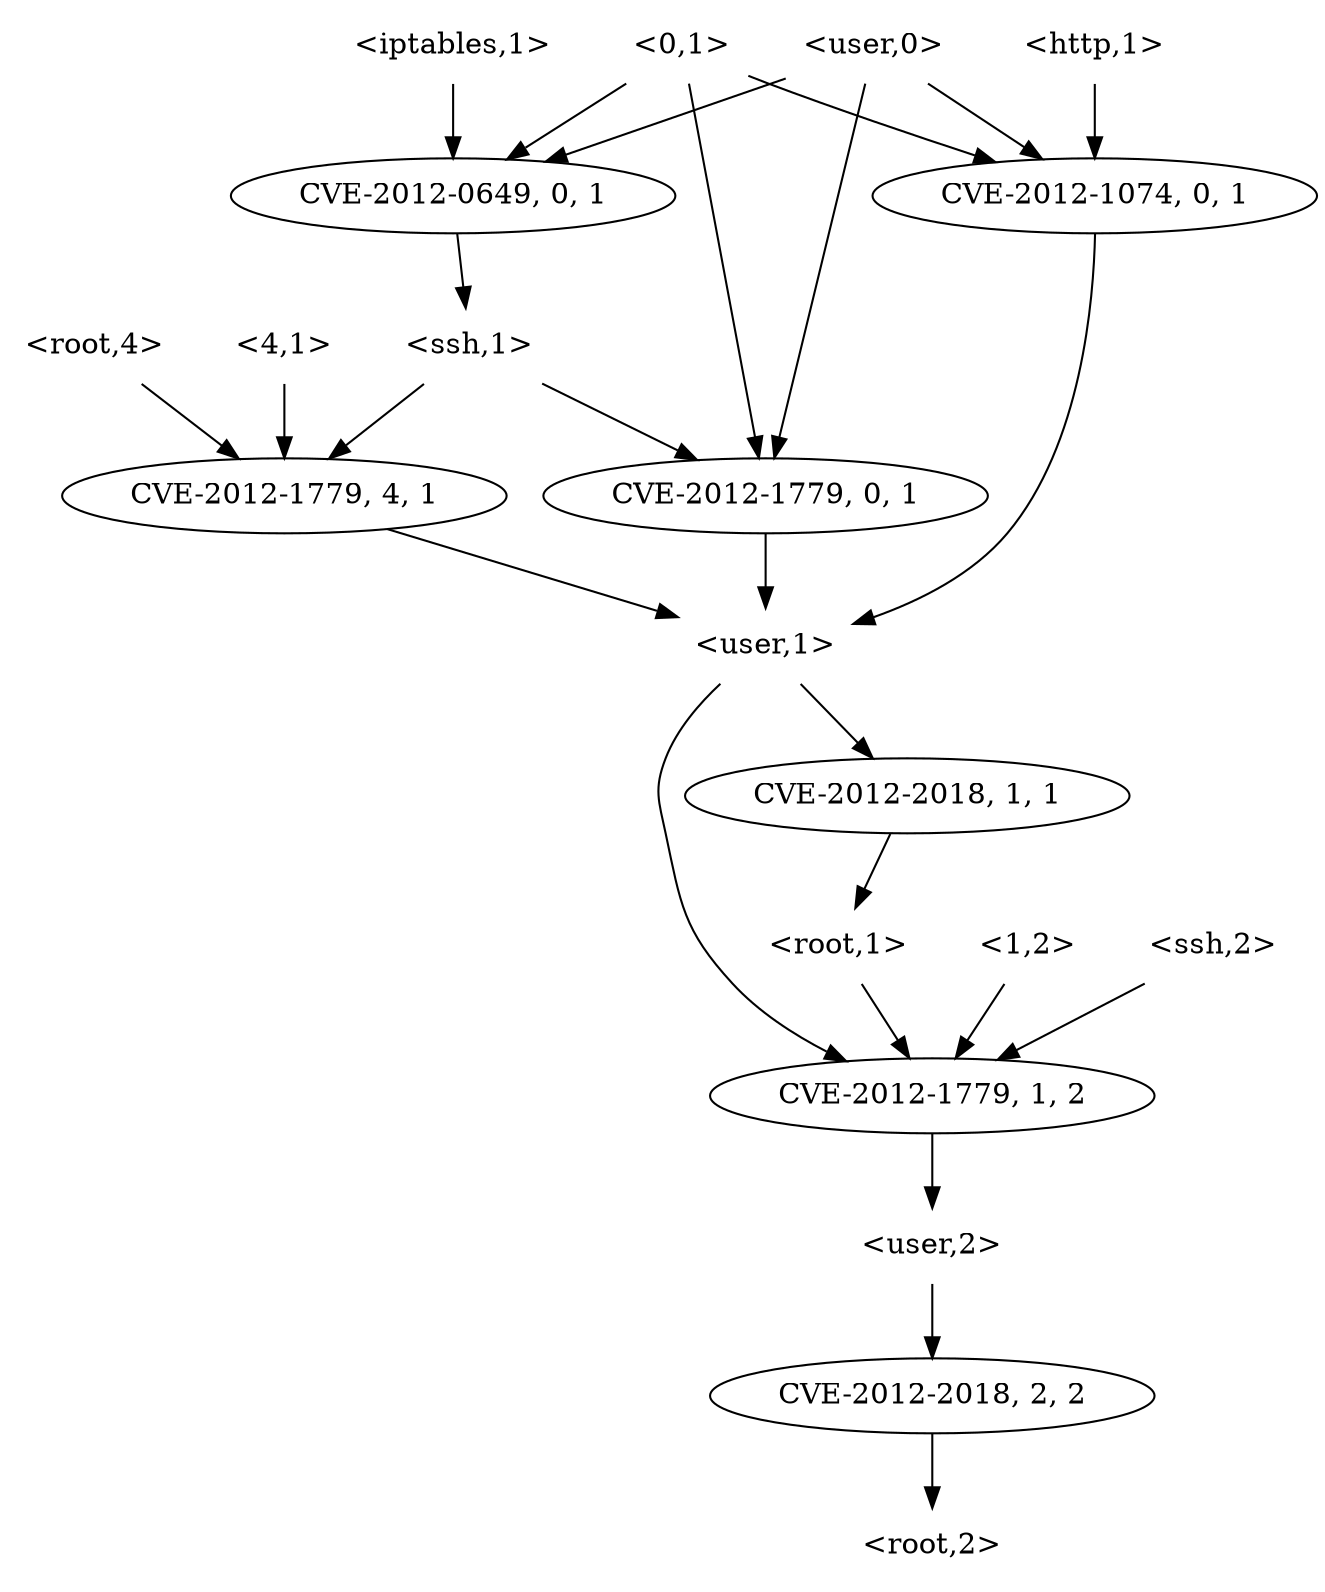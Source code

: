 strict digraph {
	graph [bb="0,0,535,756"];
	node [label="\N"];
	"<v_ssh,4,1>"	 [height=0.5,
		label=<CVE-2012-1779, 4, 1>,
		pos="110,522",
		width=2.4499];
	"<user,1>"	 [height=0.5,
		pos="305,450",
		shape=plaintext,
		width=0.91667];
	"<v_ssh,4,1>" -> "<user,1>"	 [pos="e,271.95,462.86 151.83,505.98 184.39,494.3 229.39,478.14 262.19,466.37"];
	"<v_ssh,1,2>"	 [height=0.5,
		label=<CVE-2012-1779, 1, 2>,
		pos="341,234",
		width=2.4499];
	"<user,1>" -> "<v_ssh,1,2>"	 [pos="e,305.48,250.71 292.4,431.74 285.8,421.79 278.22,408.75 274,396 258.86,350.31 243.87,330.74 266,288 272.85,274.77 284.69,264.14 \
296.97,255.97"];
	"<v_root,1,1>"	 [height=0.5,
		label=<CVE-2012-2018, 1, 1>,
		pos="371,378",
		width=2.4499];
	"<user,1>" -> "<v_root,1,1>"	 [pos="e,354.87,396.1 321.31,431.7 329.31,423.22 339.07,412.86 347.82,403.58"];
	"<root,4>"	 [height=0.5,
		pos="32,594",
		shape=plaintext,
		width=0.89583];
	"<root,4>" -> "<v_ssh,4,1>"	 [pos="e,91.478,539.62 51.281,575.7 61.155,566.84 73.318,555.92 84.008,546.33"];
	"<user,2>"	 [height=0.5,
		pos="341,162",
		shape=plaintext,
		width=0.91667];
	"<v_ssh,1,2>" -> "<user,2>"	 [pos="e,341,180.1 341,215.7 341,207.98 341,198.71 341,190.11"];
	"<v_root,2,2>"	 [height=0.5,
		label=<CVE-2012-2018, 2, 2>,
		pos="341,90",
		width=2.4499];
	"<user,2>" -> "<v_root,2,2>"	 [pos="e,341,108.1 341,143.7 341,135.98 341,126.71 341,118.11"];
	"<4,1>"	 [height=0.5,
		pos="110,594",
		shape=plaintext,
		width=0.75];
	"<4,1>" -> "<v_ssh,4,1>"	 [pos="e,110,540.1 110,575.7 110,567.98 110,558.71 110,550.11"];
	"<user,0>"	 [height=0.5,
		pos="353,738",
		shape=plaintext,
		width=0.91667];
	"<v_http,0,1>"	 [height=0.5,
		label=<CVE-2012-1074, 0, 1>,
		pos="447,666",
		width=2.4499];
	"<user,0>" -> "<v_http,0,1>"	 [pos="e,424.68,683.62 376.24,719.7 388.37,710.66 403.36,699.5 416.42,689.77"];
	"<v_iptables,0,1>"	 [height=0.5,
		label=<CVE-2012-0649, 0, 1>,
		pos="177,666",
		width=2.4499];
	"<user,0>" -> "<v_iptables,0,1>"	 [pos="e,215.73,682.23 319.99,723.61 316.96,722.39 313.92,721.17 311,720 282.58,708.63 250.71,696.02 225.19,685.95"];
	"<v_ssh,0,1>"	 [height=0.5,
		label=<CVE-2012-1779, 0, 1>,
		pos="305,522",
		width=2.4499];
	"<user,0>" -> "<v_ssh,0,1>"	 [pos="e,308.87,540.23 349.15,719.85 340.83,682.75 321.11,594.81 311.08,550.1"];
	"<v_http,0,1>" -> "<user,1>"	 [pos="e,338.25,461.55 446.46,647.77 444.61,616.01 436.58,547.51 402,504 388.11,486.52 366.81,473.98 347.7,465.51"];
	"<ssh,1>"	 [height=0.5,
		pos="186,594",
		shape=plaintext,
		width=0.84028];
	"<v_iptables,0,1>" -> "<ssh,1>"	 [pos="e,183.8,612.1 179.22,647.7 180.22,639.98 181.41,630.71 182.51,622.11"];
	"<v_ssh,0,1>" -> "<user,1>"	 [pos="e,305,468.1 305,503.7 305,495.98 305,486.71 305,478.11"];
	"<root,1>"	 [height=0.5,
		pos="380,306",
		shape=plaintext,
		width=0.89583];
	"<v_root,1,1>" -> "<root,1>"	 [pos="e,377.8,324.1 373.22,359.7 374.22,351.98 375.41,342.71 376.51,334.11"];
	"<0,1>"	 [height=0.5,
		pos="275,738",
		shape=plaintext,
		width=0.75];
	"<0,1>" -> "<v_http,0,1>"	 [pos="e,406.23,682.04 302.03,723.99 305.05,722.61 308.08,721.26 311,720 339.07,707.92 370.87,695.46 396.66,685.66"];
	"<0,1>" -> "<v_iptables,0,1>"	 [pos="e,200.05,683.47 251.03,719.88 238.17,710.69 222.17,699.26 208.34,689.38"];
	"<0,1>" -> "<v_ssh,0,1>"	 [pos="e,302.58,540.23 277.4,719.85 282.59,682.83 294.88,595.18 301.16,550.39"];
	"<1,2>"	 [height=0.5,
		pos="302,306",
		shape=plaintext,
		width=0.75];
	"<1,2>" -> "<v_ssh,1,2>"	 [pos="e,331.47,252.1 311.64,287.7 316.13,279.64 321.56,269.89 326.52,260.98"];
	"<root,1>" -> "<v_ssh,1,2>"	 [pos="e,350.53,252.1 370.36,287.7 365.87,279.64 360.44,269.89 355.48,260.98"];
	"<http,1>"	 [height=0.5,
		pos="447,738",
		shape=plaintext,
		width=0.89583];
	"<http,1>" -> "<v_http,0,1>"	 [pos="e,447,684.1 447,719.7 447,711.98 447,702.71 447,694.11"];
	"<ssh,1>" -> "<v_ssh,4,1>"	 [pos="e,128.05,539.62 167.21,575.7 157.69,566.92 145.97,556.13 135.63,546.61"];
	"<ssh,1>" -> "<v_ssh,0,1>"	 [pos="e,277.42,539.23 215.11,575.88 231.28,566.36 251.55,554.44 268.74,544.33"];
	"<ssh,2>"	 [height=0.5,
		pos="461,306",
		shape=plaintext,
		width=0.84028];
	"<ssh,2>" -> "<v_ssh,1,2>"	 [pos="e,368.82,251.23 431.64,287.88 415.34,278.36 394.9,266.44 377.56,256.33"];
	"<root,2>"	 [height=0.5,
		pos="341,18",
		shape=plaintext,
		width=0.89583];
	"<iptables,1>"	 [height=0.5,
		pos="177,738",
		shape=plaintext,
		width=1.1944];
	"<iptables,1>" -> "<v_iptables,0,1>"	 [pos="e,177,684.1 177,719.7 177,711.98 177,702.71 177,694.11"];
	"<v_root,2,2>" -> "<root,2>"	 [pos="e,341,36.104 341,71.697 341,63.983 341,54.712 341,46.112"];
}
